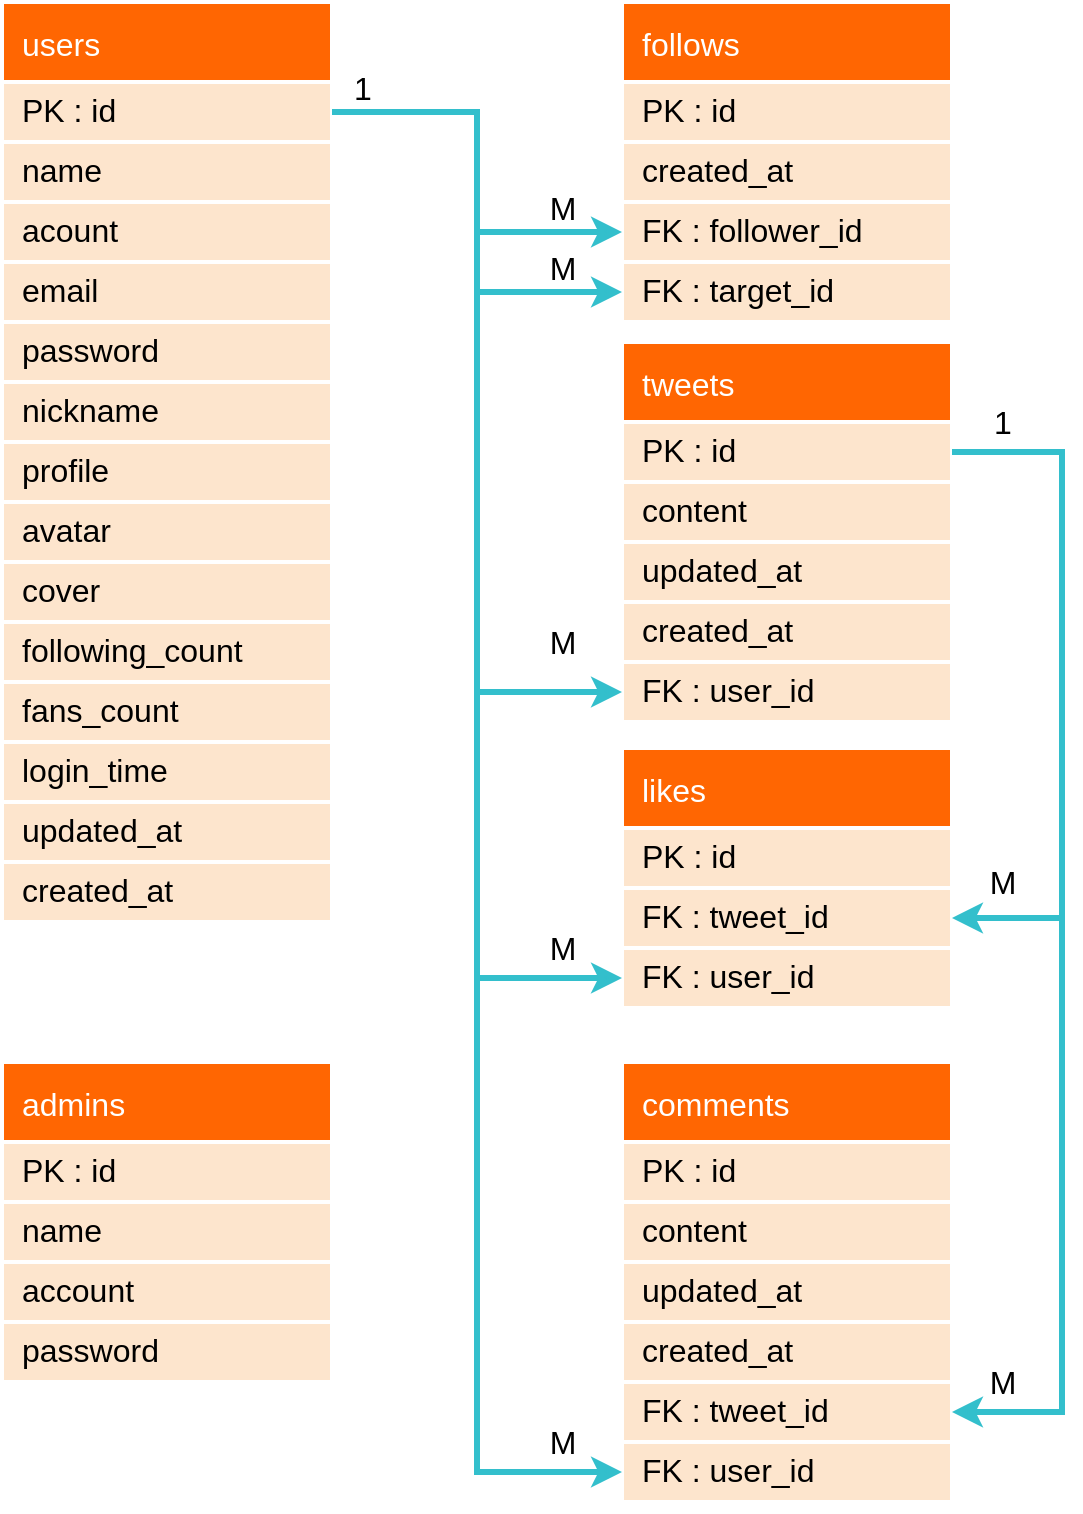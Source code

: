 <mxfile version="16.4.5" type="github">
  <diagram id="Arsce1lhnxzf3GvLfII_" name="第1頁">
    <mxGraphModel dx="1497" dy="1610" grid="1" gridSize="10" guides="1" tooltips="1" connect="1" arrows="1" fold="1" page="1" pageScale="1" pageWidth="1169" pageHeight="827" math="0" shadow="0">
      <root>
        <mxCell id="0" />
        <mxCell id="1" parent="0" />
        <mxCell id="dT_OWnXESL6n3b-seBim-1" value="users" style="swimlane;fontStyle=0;childLayout=stackLayout;horizontal=1;startSize=40;horizontalStack=0;resizeParent=1;resizeParentMax=0;resizeLast=0;collapsible=1;marginBottom=0;align=left;fontSize=16;fontColor=#FFFFFF;fillColor=#FF6602;spacing=0;strokeColor=#FFFFFF;strokeWidth=2;spacingLeft=10;" vertex="1" parent="1">
          <mxGeometry x="240" y="-800" width="165" height="460" as="geometry">
            <mxRectangle x="150" y="220" width="110" height="40" as="alternateBounds" />
          </mxGeometry>
        </mxCell>
        <mxCell id="dT_OWnXESL6n3b-seBim-2" value="PK : id" style="text;strokeColor=#FFFFFF;fillColor=#FDE5CD;spacingLeft=10;spacingRight=0;overflow=hidden;rotatable=0;points=[[0,0.5],[1,0.5]];portConstraint=eastwest;fontSize=16;strokeWidth=2;perimeterSpacing=0;sketch=0;shadow=0;rounded=0;glass=0;spacing=0;fontStyle=0" vertex="1" parent="dT_OWnXESL6n3b-seBim-1">
          <mxGeometry y="40" width="165" height="30" as="geometry" />
        </mxCell>
        <mxCell id="dT_OWnXESL6n3b-seBim-3" value="name" style="text;strokeColor=#FFFFFF;fillColor=#FDE5CD;spacingLeft=10;spacingRight=0;overflow=hidden;rotatable=0;points=[[0,0.5],[1,0.5]];portConstraint=eastwest;fontSize=16;strokeWidth=2;sketch=0;shadow=0;rounded=0;glass=0;spacing=0;" vertex="1" parent="dT_OWnXESL6n3b-seBim-1">
          <mxGeometry y="70" width="165" height="30" as="geometry" />
        </mxCell>
        <mxCell id="dT_OWnXESL6n3b-seBim-6" value="acount" style="text;strokeColor=#FFFFFF;fillColor=#FDE5CD;spacingLeft=10;spacingRight=0;overflow=hidden;rotatable=0;points=[[0,0.5],[1,0.5]];portConstraint=eastwest;fontSize=16;strokeWidth=2;sketch=0;shadow=0;rounded=0;glass=0;spacing=0;" vertex="1" parent="dT_OWnXESL6n3b-seBim-1">
          <mxGeometry y="100" width="165" height="30" as="geometry" />
        </mxCell>
        <mxCell id="dT_OWnXESL6n3b-seBim-4" value="email" style="text;strokeColor=#FFFFFF;fillColor=#FDE5CD;spacingLeft=10;spacingRight=0;overflow=hidden;rotatable=0;points=[[0,0.5],[1,0.5]];portConstraint=eastwest;fontSize=16;strokeWidth=2;sketch=0;shadow=0;rounded=0;glass=0;spacing=0;" vertex="1" parent="dT_OWnXESL6n3b-seBim-1">
          <mxGeometry y="130" width="165" height="30" as="geometry" />
        </mxCell>
        <mxCell id="dT_OWnXESL6n3b-seBim-7" value="password" style="text;strokeColor=#FFFFFF;fillColor=#FDE5CD;spacingLeft=10;spacingRight=0;overflow=hidden;rotatable=0;points=[[0,0.5],[1,0.5]];portConstraint=eastwest;fontSize=16;strokeWidth=2;sketch=0;shadow=0;rounded=0;glass=0;spacing=0;" vertex="1" parent="dT_OWnXESL6n3b-seBim-1">
          <mxGeometry y="160" width="165" height="30" as="geometry" />
        </mxCell>
        <mxCell id="dT_OWnXESL6n3b-seBim-5" value="nickname" style="text;strokeColor=#FFFFFF;fillColor=#FDE5CD;spacingLeft=10;spacingRight=0;overflow=hidden;rotatable=0;points=[[0,0.5],[1,0.5]];portConstraint=eastwest;fontSize=16;strokeWidth=2;sketch=0;shadow=0;rounded=0;glass=0;spacing=0;" vertex="1" parent="dT_OWnXESL6n3b-seBim-1">
          <mxGeometry y="190" width="165" height="30" as="geometry" />
        </mxCell>
        <mxCell id="dT_OWnXESL6n3b-seBim-17" value="profile" style="text;strokeColor=#FFFFFF;fillColor=#FDE5CD;spacingLeft=10;spacingRight=0;overflow=hidden;rotatable=0;points=[[0,0.5],[1,0.5]];portConstraint=eastwest;fontSize=16;strokeWidth=2;sketch=0;shadow=0;rounded=0;glass=0;spacing=0;" vertex="1" parent="dT_OWnXESL6n3b-seBim-1">
          <mxGeometry y="220" width="165" height="30" as="geometry" />
        </mxCell>
        <mxCell id="dT_OWnXESL6n3b-seBim-22" value="avatar" style="text;strokeColor=#FFFFFF;fillColor=#FDE5CD;spacingLeft=10;spacingRight=0;overflow=hidden;rotatable=0;points=[[0,0.5],[1,0.5]];portConstraint=eastwest;fontSize=16;strokeWidth=2;sketch=0;shadow=0;rounded=0;glass=0;spacing=0;" vertex="1" parent="dT_OWnXESL6n3b-seBim-1">
          <mxGeometry y="250" width="165" height="30" as="geometry" />
        </mxCell>
        <mxCell id="dT_OWnXESL6n3b-seBim-21" value="cover" style="text;strokeColor=#FFFFFF;fillColor=#FDE5CD;spacingLeft=10;spacingRight=0;overflow=hidden;rotatable=0;points=[[0,0.5],[1,0.5]];portConstraint=eastwest;fontSize=16;strokeWidth=2;sketch=0;shadow=0;rounded=0;glass=0;spacing=0;" vertex="1" parent="dT_OWnXESL6n3b-seBim-1">
          <mxGeometry y="280" width="165" height="30" as="geometry" />
        </mxCell>
        <mxCell id="dT_OWnXESL6n3b-seBim-23" value="following_count" style="text;strokeColor=#FFFFFF;fillColor=#FDE5CD;spacingLeft=10;spacingRight=0;overflow=hidden;rotatable=0;points=[[0,0.5],[1,0.5]];portConstraint=eastwest;fontSize=16;strokeWidth=2;sketch=0;shadow=0;rounded=0;glass=0;spacing=0;" vertex="1" parent="dT_OWnXESL6n3b-seBim-1">
          <mxGeometry y="310" width="165" height="30" as="geometry" />
        </mxCell>
        <mxCell id="dT_OWnXESL6n3b-seBim-20" value="fans_count" style="text;strokeColor=#FFFFFF;fillColor=#FDE5CD;spacingLeft=10;spacingRight=0;overflow=hidden;rotatable=0;points=[[0,0.5],[1,0.5]];portConstraint=eastwest;fontSize=16;strokeWidth=2;sketch=0;shadow=0;rounded=0;glass=0;spacing=0;" vertex="1" parent="dT_OWnXESL6n3b-seBim-1">
          <mxGeometry y="340" width="165" height="30" as="geometry" />
        </mxCell>
        <mxCell id="dT_OWnXESL6n3b-seBim-19" value="login_time" style="text;strokeColor=#FFFFFF;fillColor=#FDE5CD;spacingLeft=10;spacingRight=0;overflow=hidden;rotatable=0;points=[[0,0.5],[1,0.5]];portConstraint=eastwest;fontSize=16;strokeWidth=2;sketch=0;shadow=0;rounded=0;glass=0;spacing=0;" vertex="1" parent="dT_OWnXESL6n3b-seBim-1">
          <mxGeometry y="370" width="165" height="30" as="geometry" />
        </mxCell>
        <mxCell id="dT_OWnXESL6n3b-seBim-18" value="updated_at" style="text;strokeColor=#FFFFFF;fillColor=#FDE5CD;spacingLeft=10;spacingRight=0;overflow=hidden;rotatable=0;points=[[0,0.5],[1,0.5]];portConstraint=eastwest;fontSize=16;strokeWidth=2;sketch=0;shadow=0;rounded=0;glass=0;spacing=0;" vertex="1" parent="dT_OWnXESL6n3b-seBim-1">
          <mxGeometry y="400" width="165" height="30" as="geometry" />
        </mxCell>
        <mxCell id="dT_OWnXESL6n3b-seBim-8" value="created_at" style="text;strokeColor=#FFFFFF;fillColor=#FDE5CD;spacingLeft=10;spacingRight=0;overflow=hidden;rotatable=0;points=[[0,0.5],[1,0.5]];portConstraint=eastwest;fontSize=16;strokeWidth=2;sketch=0;shadow=0;rounded=0;glass=0;spacing=0;" vertex="1" parent="dT_OWnXESL6n3b-seBim-1">
          <mxGeometry y="430" width="165" height="30" as="geometry" />
        </mxCell>
        <mxCell id="dT_OWnXESL6n3b-seBim-24" value="follows" style="swimlane;fontStyle=0;childLayout=stackLayout;horizontal=1;startSize=40;horizontalStack=0;resizeParent=1;resizeParentMax=0;resizeLast=0;collapsible=1;marginBottom=0;align=left;fontSize=16;fontColor=#FFFFFF;fillColor=#FF6602;spacing=0;strokeColor=#FFFFFF;strokeWidth=2;spacingLeft=10;" vertex="1" parent="1">
          <mxGeometry x="550" y="-800" width="165" height="160" as="geometry">
            <mxRectangle x="150" y="220" width="110" height="40" as="alternateBounds" />
          </mxGeometry>
        </mxCell>
        <mxCell id="dT_OWnXESL6n3b-seBim-25" value="PK : id" style="text;strokeColor=#FFFFFF;fillColor=#FDE5CD;spacingLeft=10;spacingRight=0;overflow=hidden;rotatable=0;points=[[0,0.5],[1,0.5]];portConstraint=eastwest;fontSize=16;strokeWidth=2;perimeterSpacing=0;sketch=0;shadow=0;rounded=0;glass=0;spacing=0;fontStyle=0" vertex="1" parent="dT_OWnXESL6n3b-seBim-24">
          <mxGeometry y="40" width="165" height="30" as="geometry" />
        </mxCell>
        <mxCell id="dT_OWnXESL6n3b-seBim-26" value="created_at" style="text;strokeColor=#FFFFFF;fillColor=#FDE5CD;spacingLeft=10;spacingRight=0;overflow=hidden;rotatable=0;points=[[0,0.5],[1,0.5]];portConstraint=eastwest;fontSize=16;strokeWidth=2;sketch=0;shadow=0;rounded=0;glass=0;spacing=0;" vertex="1" parent="dT_OWnXESL6n3b-seBim-24">
          <mxGeometry y="70" width="165" height="30" as="geometry" />
        </mxCell>
        <mxCell id="dT_OWnXESL6n3b-seBim-27" value="FK : follower_id" style="text;strokeColor=#FFFFFF;fillColor=#FDE5CD;spacingLeft=10;spacingRight=0;overflow=hidden;rotatable=0;points=[[0,0.5],[1,0.5]];portConstraint=eastwest;fontSize=16;strokeWidth=2;sketch=0;shadow=0;rounded=0;glass=0;spacing=0;" vertex="1" parent="dT_OWnXESL6n3b-seBim-24">
          <mxGeometry y="100" width="165" height="30" as="geometry" />
        </mxCell>
        <mxCell id="dT_OWnXESL6n3b-seBim-28" value="FK : target_id" style="text;strokeColor=#FFFFFF;fillColor=#FDE5CD;spacingLeft=10;spacingRight=0;overflow=hidden;rotatable=0;points=[[0,0.5],[1,0.5]];portConstraint=eastwest;fontSize=16;strokeWidth=2;sketch=0;shadow=0;rounded=0;glass=0;spacing=0;" vertex="1" parent="dT_OWnXESL6n3b-seBim-24">
          <mxGeometry y="130" width="165" height="30" as="geometry" />
        </mxCell>
        <mxCell id="dT_OWnXESL6n3b-seBim-30" value="comments" style="swimlane;fontStyle=0;childLayout=stackLayout;horizontal=1;startSize=40;horizontalStack=0;resizeParent=1;resizeParentMax=0;resizeLast=0;collapsible=1;marginBottom=0;align=left;fontSize=16;fontColor=#FFFFFF;fillColor=#FF6602;spacing=0;strokeColor=#FFFFFF;strokeWidth=2;spacingLeft=10;" vertex="1" parent="1">
          <mxGeometry x="550" y="-270" width="165" height="220" as="geometry">
            <mxRectangle x="150" y="220" width="110" height="40" as="alternateBounds" />
          </mxGeometry>
        </mxCell>
        <mxCell id="dT_OWnXESL6n3b-seBim-31" value="PK : id" style="text;strokeColor=#FFFFFF;fillColor=#FDE5CD;spacingLeft=10;spacingRight=0;overflow=hidden;rotatable=0;points=[[0,0.5],[1,0.5]];portConstraint=eastwest;fontSize=16;strokeWidth=2;perimeterSpacing=0;sketch=0;shadow=0;rounded=0;glass=0;spacing=0;fontStyle=0" vertex="1" parent="dT_OWnXESL6n3b-seBim-30">
          <mxGeometry y="40" width="165" height="30" as="geometry" />
        </mxCell>
        <mxCell id="dT_OWnXESL6n3b-seBim-32" value="content" style="text;strokeColor=#FFFFFF;fillColor=#FDE5CD;spacingLeft=10;spacingRight=0;overflow=hidden;rotatable=0;points=[[0,0.5],[1,0.5]];portConstraint=eastwest;fontSize=16;strokeWidth=2;sketch=0;shadow=0;rounded=0;glass=0;spacing=0;" vertex="1" parent="dT_OWnXESL6n3b-seBim-30">
          <mxGeometry y="70" width="165" height="30" as="geometry" />
        </mxCell>
        <mxCell id="dT_OWnXESL6n3b-seBim-36" value="updated_at" style="text;strokeColor=#FFFFFF;fillColor=#FDE5CD;spacingLeft=10;spacingRight=0;overflow=hidden;rotatable=0;points=[[0,0.5],[1,0.5]];portConstraint=eastwest;fontSize=16;strokeWidth=2;sketch=0;shadow=0;rounded=0;glass=0;spacing=0;" vertex="1" parent="dT_OWnXESL6n3b-seBim-30">
          <mxGeometry y="100" width="165" height="30" as="geometry" />
        </mxCell>
        <mxCell id="dT_OWnXESL6n3b-seBim-33" value="created_at" style="text;strokeColor=#FFFFFF;fillColor=#FDE5CD;spacingLeft=10;spacingRight=0;overflow=hidden;rotatable=0;points=[[0,0.5],[1,0.5]];portConstraint=eastwest;fontSize=16;strokeWidth=2;sketch=0;shadow=0;rounded=0;glass=0;spacing=0;" vertex="1" parent="dT_OWnXESL6n3b-seBim-30">
          <mxGeometry y="130" width="165" height="30" as="geometry" />
        </mxCell>
        <mxCell id="dT_OWnXESL6n3b-seBim-35" value="FK : tweet_id" style="text;strokeColor=#FFFFFF;fillColor=#FDE5CD;spacingLeft=10;spacingRight=0;overflow=hidden;rotatable=0;points=[[0,0.5],[1,0.5]];portConstraint=eastwest;fontSize=16;strokeWidth=2;sketch=0;shadow=0;rounded=0;glass=0;spacing=0;" vertex="1" parent="dT_OWnXESL6n3b-seBim-30">
          <mxGeometry y="160" width="165" height="30" as="geometry" />
        </mxCell>
        <mxCell id="dT_OWnXESL6n3b-seBim-34" value="FK : user_id" style="text;strokeColor=#FFFFFF;fillColor=#FDE5CD;spacingLeft=10;spacingRight=0;overflow=hidden;rotatable=0;points=[[0,0.5],[1,0.5]];portConstraint=eastwest;fontSize=16;strokeWidth=2;sketch=0;shadow=0;rounded=0;glass=0;spacing=0;" vertex="1" parent="dT_OWnXESL6n3b-seBim-30">
          <mxGeometry y="190" width="165" height="30" as="geometry" />
        </mxCell>
        <mxCell id="dT_OWnXESL6n3b-seBim-37" value="likes" style="swimlane;fontStyle=0;childLayout=stackLayout;horizontal=1;startSize=40;horizontalStack=0;resizeParent=1;resizeParentMax=0;resizeLast=0;collapsible=1;marginBottom=0;align=left;fontSize=16;fontColor=#FFFFFF;fillColor=#FF6602;spacing=0;strokeColor=#FFFFFF;strokeWidth=2;spacingLeft=10;" vertex="1" parent="1">
          <mxGeometry x="550" y="-427" width="165" height="130" as="geometry">
            <mxRectangle x="150" y="220" width="110" height="40" as="alternateBounds" />
          </mxGeometry>
        </mxCell>
        <mxCell id="dT_OWnXESL6n3b-seBim-38" value="PK : id" style="text;strokeColor=#FFFFFF;fillColor=#FDE5CD;spacingLeft=10;spacingRight=0;overflow=hidden;rotatable=0;points=[[0,0.5],[1,0.5]];portConstraint=eastwest;fontSize=16;strokeWidth=2;perimeterSpacing=0;sketch=0;shadow=0;rounded=0;glass=0;spacing=0;fontStyle=0" vertex="1" parent="dT_OWnXESL6n3b-seBim-37">
          <mxGeometry y="40" width="165" height="30" as="geometry" />
        </mxCell>
        <mxCell id="dT_OWnXESL6n3b-seBim-39" value="FK : tweet_id" style="text;strokeColor=#FFFFFF;fillColor=#FDE5CD;spacingLeft=10;spacingRight=0;overflow=hidden;rotatable=0;points=[[0,0.5],[1,0.5]];portConstraint=eastwest;fontSize=16;strokeWidth=2;sketch=0;shadow=0;rounded=0;glass=0;spacing=0;" vertex="1" parent="dT_OWnXESL6n3b-seBim-37">
          <mxGeometry y="70" width="165" height="30" as="geometry" />
        </mxCell>
        <mxCell id="dT_OWnXESL6n3b-seBim-40" value="FK : user_id" style="text;strokeColor=#FFFFFF;fillColor=#FDE5CD;spacingLeft=10;spacingRight=0;overflow=hidden;rotatable=0;points=[[0,0.5],[1,0.5]];portConstraint=eastwest;fontSize=16;strokeWidth=2;sketch=0;shadow=0;rounded=0;glass=0;spacing=0;" vertex="1" parent="dT_OWnXESL6n3b-seBim-37">
          <mxGeometry y="100" width="165" height="30" as="geometry" />
        </mxCell>
        <mxCell id="dT_OWnXESL6n3b-seBim-41" value="tweets" style="swimlane;fontStyle=0;childLayout=stackLayout;horizontal=1;startSize=40;horizontalStack=0;resizeParent=1;resizeParentMax=0;resizeLast=0;collapsible=1;marginBottom=0;align=left;fontSize=16;fontColor=#FFFFFF;fillColor=#FF6602;spacing=0;strokeColor=#FFFFFF;strokeWidth=2;spacingLeft=10;" vertex="1" parent="1">
          <mxGeometry x="550" y="-630" width="165" height="190" as="geometry">
            <mxRectangle x="150" y="220" width="110" height="40" as="alternateBounds" />
          </mxGeometry>
        </mxCell>
        <mxCell id="dT_OWnXESL6n3b-seBim-42" value="PK : id" style="text;strokeColor=#FFFFFF;fillColor=#FDE5CD;spacingLeft=10;spacingRight=0;overflow=hidden;rotatable=0;points=[[0,0.5],[1,0.5]];portConstraint=eastwest;fontSize=16;strokeWidth=2;perimeterSpacing=0;sketch=0;shadow=0;rounded=0;glass=0;spacing=0;fontStyle=0" vertex="1" parent="dT_OWnXESL6n3b-seBim-41">
          <mxGeometry y="40" width="165" height="30" as="geometry" />
        </mxCell>
        <mxCell id="dT_OWnXESL6n3b-seBim-57" value="content" style="text;strokeColor=#FFFFFF;fillColor=#FDE5CD;spacingLeft=10;spacingRight=0;overflow=hidden;rotatable=0;points=[[0,0.5],[1,0.5]];portConstraint=eastwest;fontSize=16;strokeWidth=2;sketch=0;shadow=0;rounded=0;glass=0;spacing=0;" vertex="1" parent="dT_OWnXESL6n3b-seBim-41">
          <mxGeometry y="70" width="165" height="30" as="geometry" />
        </mxCell>
        <mxCell id="dT_OWnXESL6n3b-seBim-70" value="updated_at" style="text;strokeColor=#FFFFFF;fillColor=#FDE5CD;spacingLeft=10;spacingRight=0;overflow=hidden;rotatable=0;points=[[0,0.5],[1,0.5]];portConstraint=eastwest;fontSize=16;strokeWidth=2;sketch=0;shadow=0;rounded=0;glass=0;spacing=0;" vertex="1" parent="dT_OWnXESL6n3b-seBim-41">
          <mxGeometry y="100" width="165" height="30" as="geometry" />
        </mxCell>
        <mxCell id="dT_OWnXESL6n3b-seBim-43" value="created_at" style="text;strokeColor=#FFFFFF;fillColor=#FDE5CD;spacingLeft=10;spacingRight=0;overflow=hidden;rotatable=0;points=[[0,0.5],[1,0.5]];portConstraint=eastwest;fontSize=16;strokeWidth=2;sketch=0;shadow=0;rounded=0;glass=0;spacing=0;" vertex="1" parent="dT_OWnXESL6n3b-seBim-41">
          <mxGeometry y="130" width="165" height="30" as="geometry" />
        </mxCell>
        <mxCell id="dT_OWnXESL6n3b-seBim-44" value="FK : user_id" style="text;strokeColor=#FFFFFF;fillColor=#FDE5CD;spacingLeft=10;spacingRight=0;overflow=hidden;rotatable=0;points=[[0,0.5],[1,0.5]];portConstraint=eastwest;fontSize=16;strokeWidth=2;sketch=0;shadow=0;rounded=0;glass=0;spacing=0;" vertex="1" parent="dT_OWnXESL6n3b-seBim-41">
          <mxGeometry y="160" width="165" height="30" as="geometry" />
        </mxCell>
        <mxCell id="dT_OWnXESL6n3b-seBim-46" value="admins" style="swimlane;fontStyle=0;childLayout=stackLayout;horizontal=1;startSize=40;horizontalStack=0;resizeParent=1;resizeParentMax=0;resizeLast=0;collapsible=1;marginBottom=0;align=left;fontSize=16;fontColor=#FFFFFF;fillColor=#FF6602;spacing=0;strokeColor=#FFFFFF;strokeWidth=2;spacingLeft=10;" vertex="1" parent="1">
          <mxGeometry x="240" y="-270" width="165" height="160" as="geometry">
            <mxRectangle x="150" y="220" width="110" height="40" as="alternateBounds" />
          </mxGeometry>
        </mxCell>
        <mxCell id="dT_OWnXESL6n3b-seBim-47" value="PK : id" style="text;strokeColor=#FFFFFF;fillColor=#FDE5CD;spacingLeft=10;spacingRight=0;overflow=hidden;rotatable=0;points=[[0,0.5],[1,0.5]];portConstraint=eastwest;fontSize=16;strokeWidth=2;perimeterSpacing=0;sketch=0;shadow=0;rounded=0;glass=0;spacing=0;fontStyle=0" vertex="1" parent="dT_OWnXESL6n3b-seBim-46">
          <mxGeometry y="40" width="165" height="30" as="geometry" />
        </mxCell>
        <mxCell id="dT_OWnXESL6n3b-seBim-48" value="name" style="text;strokeColor=#FFFFFF;fillColor=#FDE5CD;spacingLeft=10;spacingRight=0;overflow=hidden;rotatable=0;points=[[0,0.5],[1,0.5]];portConstraint=eastwest;fontSize=16;strokeWidth=2;sketch=0;shadow=0;rounded=0;glass=0;spacing=0;" vertex="1" parent="dT_OWnXESL6n3b-seBim-46">
          <mxGeometry y="70" width="165" height="30" as="geometry" />
        </mxCell>
        <mxCell id="dT_OWnXESL6n3b-seBim-49" value="account" style="text;strokeColor=#FFFFFF;fillColor=#FDE5CD;spacingLeft=10;spacingRight=0;overflow=hidden;rotatable=0;points=[[0,0.5],[1,0.5]];portConstraint=eastwest;fontSize=16;strokeWidth=2;sketch=0;shadow=0;rounded=0;glass=0;spacing=0;" vertex="1" parent="dT_OWnXESL6n3b-seBim-46">
          <mxGeometry y="100" width="165" height="30" as="geometry" />
        </mxCell>
        <mxCell id="dT_OWnXESL6n3b-seBim-50" value="password" style="text;strokeColor=#FFFFFF;fillColor=#FDE5CD;spacingLeft=10;spacingRight=0;overflow=hidden;rotatable=0;points=[[0,0.5],[1,0.5]];portConstraint=eastwest;fontSize=16;strokeWidth=2;sketch=0;shadow=0;rounded=0;glass=0;spacing=0;" vertex="1" parent="dT_OWnXESL6n3b-seBim-46">
          <mxGeometry y="130" width="165" height="30" as="geometry" />
        </mxCell>
        <mxCell id="dT_OWnXESL6n3b-seBim-51" style="edgeStyle=orthogonalEdgeStyle;rounded=0;orthogonalLoop=1;jettySize=auto;html=1;fontSize=16;fontColor=#FFFFFF;strokeWidth=3;strokeColor=#33BFCC;entryX=0;entryY=0.5;entryDx=0;entryDy=0;exitX=1;exitY=0.5;exitDx=0;exitDy=0;" edge="1" parent="1" source="dT_OWnXESL6n3b-seBim-2" target="dT_OWnXESL6n3b-seBim-27">
          <mxGeometry relative="1" as="geometry">
            <mxPoint x="430" y="-736.997" as="sourcePoint" />
            <mxPoint x="520" y="-677.05" as="targetPoint" />
          </mxGeometry>
        </mxCell>
        <mxCell id="dT_OWnXESL6n3b-seBim-52" style="edgeStyle=orthogonalEdgeStyle;rounded=0;orthogonalLoop=1;jettySize=auto;html=1;fontSize=16;fontColor=#FFFFFF;strokeWidth=3;strokeColor=#33BFCC;entryX=0;entryY=0.5;entryDx=0;entryDy=0;exitX=1;exitY=0.5;exitDx=0;exitDy=0;" edge="1" parent="1" source="dT_OWnXESL6n3b-seBim-2" target="dT_OWnXESL6n3b-seBim-28">
          <mxGeometry relative="1" as="geometry">
            <mxPoint x="480" y="-687" as="sourcePoint" />
            <mxPoint x="590" y="-557" as="targetPoint" />
          </mxGeometry>
        </mxCell>
        <mxCell id="dT_OWnXESL6n3b-seBim-53" value="&lt;div&gt;1&lt;/div&gt;" style="text;html=1;align=center;verticalAlign=middle;resizable=0;points=[];autosize=1;strokeColor=none;fillColor=none;fontSize=16;fontColor=#000000;" vertex="1" parent="1">
          <mxGeometry x="410" y="-767" width="20" height="20" as="geometry" />
        </mxCell>
        <mxCell id="dT_OWnXESL6n3b-seBim-54" value="M" style="text;html=1;align=center;verticalAlign=middle;resizable=0;points=[];autosize=1;strokeColor=none;fillColor=none;fontSize=16;fontColor=#000000;" vertex="1" parent="1">
          <mxGeometry x="505" y="-707" width="30" height="20" as="geometry" />
        </mxCell>
        <mxCell id="dT_OWnXESL6n3b-seBim-56" value="M" style="text;html=1;align=center;verticalAlign=middle;resizable=0;points=[];autosize=1;strokeColor=none;fillColor=none;fontSize=16;fontColor=#000000;" vertex="1" parent="1">
          <mxGeometry x="505" y="-677" width="30" height="20" as="geometry" />
        </mxCell>
        <mxCell id="dT_OWnXESL6n3b-seBim-58" style="edgeStyle=orthogonalEdgeStyle;rounded=0;orthogonalLoop=1;jettySize=auto;html=1;fontSize=16;fontColor=#FFFFFF;strokeWidth=3;strokeColor=#33BFCC;entryX=1;entryY=0.5;entryDx=0;entryDy=0;exitX=1;exitY=0.5;exitDx=0;exitDy=0;" edge="1" parent="1" source="dT_OWnXESL6n3b-seBim-42" target="dT_OWnXESL6n3b-seBim-39">
          <mxGeometry relative="1" as="geometry">
            <mxPoint x="590" y="-597" as="sourcePoint" />
            <mxPoint x="735" y="-507" as="targetPoint" />
            <Array as="points">
              <mxPoint x="770" y="-575" />
              <mxPoint x="770" y="-342" />
            </Array>
          </mxGeometry>
        </mxCell>
        <mxCell id="dT_OWnXESL6n3b-seBim-59" style="edgeStyle=orthogonalEdgeStyle;rounded=0;orthogonalLoop=1;jettySize=auto;html=1;fontSize=16;fontColor=#FFFFFF;strokeWidth=3;strokeColor=#33BFCC;entryX=0;entryY=0.5;entryDx=0;entryDy=0;exitX=1;exitY=0.5;exitDx=0;exitDy=0;" edge="1" parent="1" source="dT_OWnXESL6n3b-seBim-2" target="dT_OWnXESL6n3b-seBim-44">
          <mxGeometry relative="1" as="geometry">
            <mxPoint x="415" y="-735" as="sourcePoint" />
            <mxPoint x="560" y="-645" as="targetPoint" />
          </mxGeometry>
        </mxCell>
        <mxCell id="dT_OWnXESL6n3b-seBim-60" value="M" style="text;html=1;align=center;verticalAlign=middle;resizable=0;points=[];autosize=1;strokeColor=none;fillColor=none;fontSize=16;fontColor=#000000;" vertex="1" parent="1">
          <mxGeometry x="505" y="-490" width="30" height="20" as="geometry" />
        </mxCell>
        <mxCell id="dT_OWnXESL6n3b-seBim-61" style="edgeStyle=orthogonalEdgeStyle;rounded=0;orthogonalLoop=1;jettySize=auto;html=1;fontSize=16;fontColor=#FFFFFF;strokeWidth=3;strokeColor=#33BFCC;entryX=0;entryY=0.5;entryDx=0;entryDy=0;exitX=1;exitY=0.5;exitDx=0;exitDy=0;" edge="1" parent="1" source="dT_OWnXESL6n3b-seBim-2" target="dT_OWnXESL6n3b-seBim-40">
          <mxGeometry relative="1" as="geometry">
            <mxPoint x="725" y="-562" as="sourcePoint" />
            <mxPoint x="560" y="-332" as="targetPoint" />
          </mxGeometry>
        </mxCell>
        <mxCell id="dT_OWnXESL6n3b-seBim-62" value="M" style="text;html=1;align=center;verticalAlign=middle;resizable=0;points=[];autosize=1;strokeColor=none;fillColor=none;fontSize=16;fontColor=#000000;" vertex="1" parent="1">
          <mxGeometry x="505" y="-337" width="30" height="20" as="geometry" />
        </mxCell>
        <mxCell id="dT_OWnXESL6n3b-seBim-63" style="edgeStyle=orthogonalEdgeStyle;rounded=0;orthogonalLoop=1;jettySize=auto;html=1;fontSize=16;fontColor=#FFFFFF;strokeWidth=3;strokeColor=#33BFCC;exitX=1;exitY=0.5;exitDx=0;exitDy=0;entryX=0;entryY=0.5;entryDx=0;entryDy=0;" edge="1" parent="1" source="dT_OWnXESL6n3b-seBim-2" target="dT_OWnXESL6n3b-seBim-34">
          <mxGeometry relative="1" as="geometry">
            <mxPoint x="440" y="-530" as="sourcePoint" />
            <mxPoint x="800" y="-562" as="targetPoint" />
          </mxGeometry>
        </mxCell>
        <mxCell id="dT_OWnXESL6n3b-seBim-64" value="M" style="text;html=1;align=center;verticalAlign=middle;resizable=0;points=[];autosize=1;strokeColor=none;fillColor=none;fontSize=16;fontColor=#000000;" vertex="1" parent="1">
          <mxGeometry x="505" y="-90" width="30" height="20" as="geometry" />
        </mxCell>
        <mxCell id="dT_OWnXESL6n3b-seBim-66" style="edgeStyle=orthogonalEdgeStyle;rounded=0;orthogonalLoop=1;jettySize=auto;html=1;fontSize=16;fontColor=#FFFFFF;strokeWidth=3;strokeColor=#33BFCC;entryX=1;entryY=0.5;entryDx=0;entryDy=0;exitX=1;exitY=0.5;exitDx=0;exitDy=0;" edge="1" parent="1" source="dT_OWnXESL6n3b-seBim-42" target="dT_OWnXESL6n3b-seBim-35">
          <mxGeometry relative="1" as="geometry">
            <mxPoint x="725" y="-562" as="sourcePoint" />
            <mxPoint x="725" y="-332" as="targetPoint" />
            <Array as="points">
              <mxPoint x="770" y="-575" />
              <mxPoint x="770" y="-95" />
            </Array>
          </mxGeometry>
        </mxCell>
        <mxCell id="dT_OWnXESL6n3b-seBim-67" value="M" style="text;html=1;align=center;verticalAlign=middle;resizable=0;points=[];autosize=1;strokeColor=none;fillColor=none;fontSize=16;fontColor=#000000;" vertex="1" parent="1">
          <mxGeometry x="725" y="-120" width="30" height="20" as="geometry" />
        </mxCell>
        <mxCell id="dT_OWnXESL6n3b-seBim-68" value="&lt;div&gt;1&lt;/div&gt;" style="text;html=1;align=center;verticalAlign=middle;resizable=0;points=[];autosize=1;strokeColor=none;fillColor=none;fontSize=16;fontColor=#000000;" vertex="1" parent="1">
          <mxGeometry x="730" y="-600" width="20" height="20" as="geometry" />
        </mxCell>
        <mxCell id="dT_OWnXESL6n3b-seBim-69" value="M" style="text;html=1;align=center;verticalAlign=middle;resizable=0;points=[];autosize=1;strokeColor=none;fillColor=none;fontSize=16;fontColor=#000000;" vertex="1" parent="1">
          <mxGeometry x="725" y="-370" width="30" height="20" as="geometry" />
        </mxCell>
      </root>
    </mxGraphModel>
  </diagram>
</mxfile>
